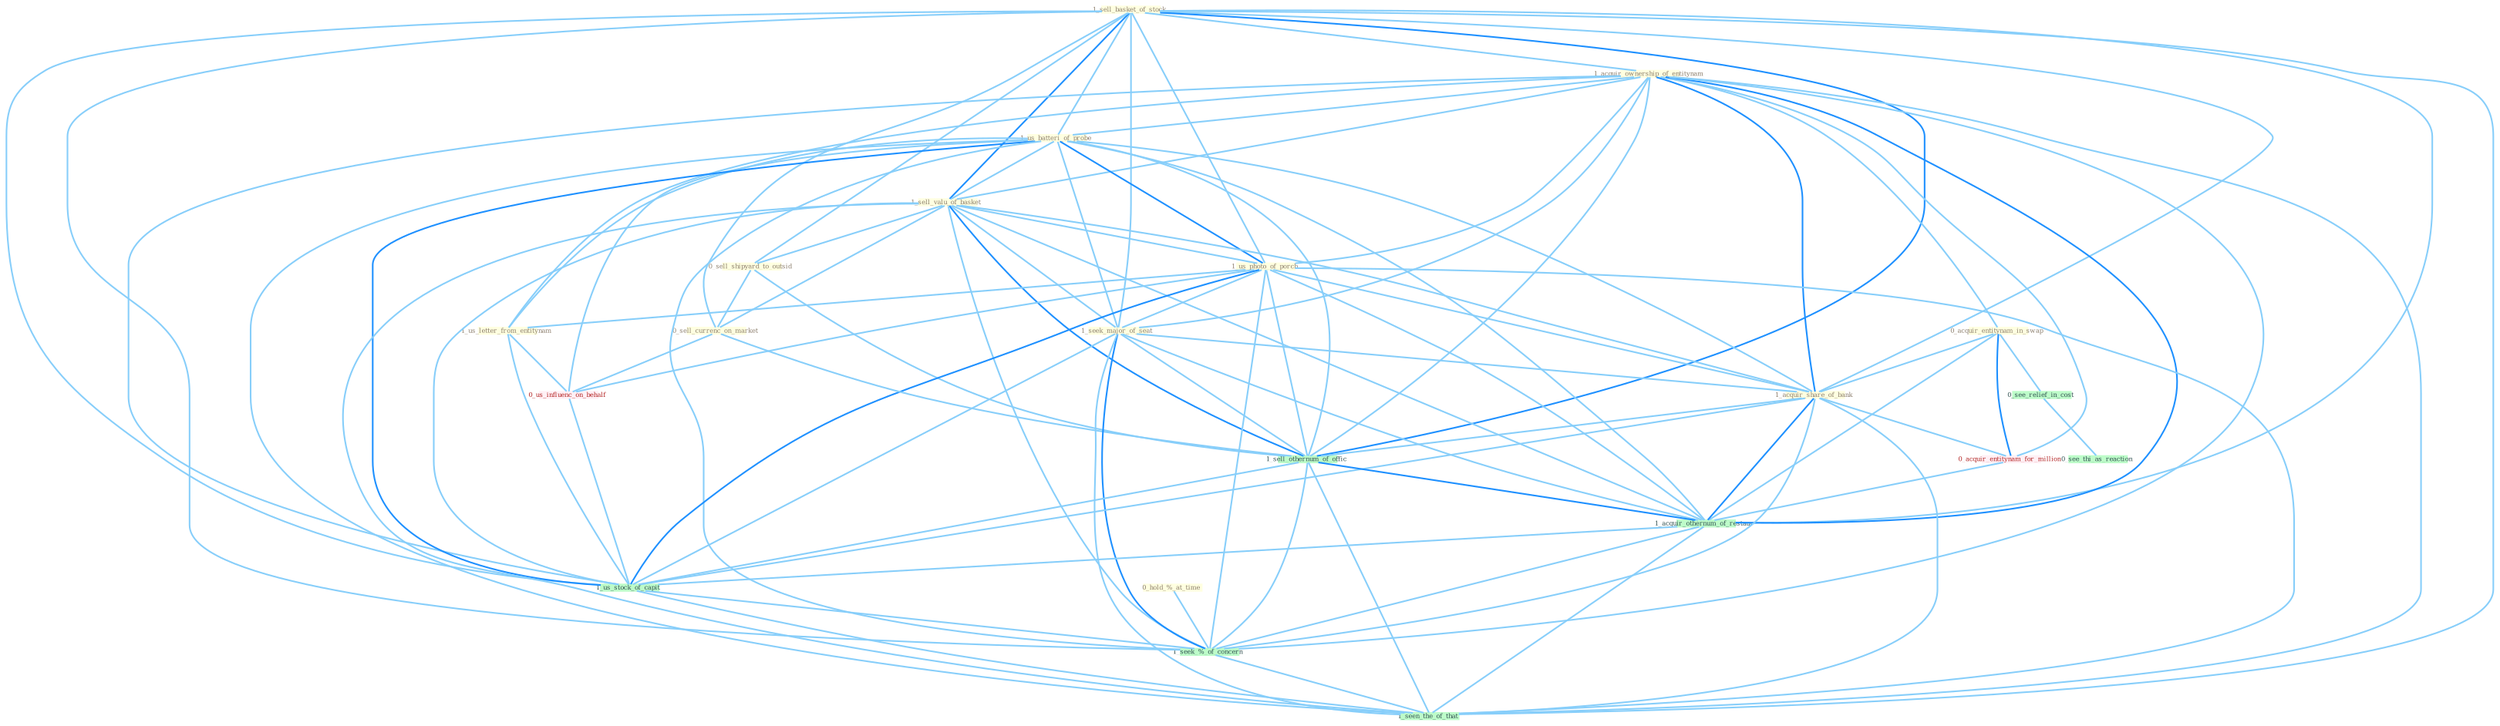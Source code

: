 Graph G{ 
    node
    [shape=polygon,style=filled,width=.5,height=.06,color="#BDFCC9",fixedsize=true,fontsize=4,
    fontcolor="#2f4f4f"];
    {node
    [color="#ffffe0", fontcolor="#8b7d6b"] "1_sell_basket_of_stock " "1_acquir_ownership_of_entitynam " "1_us_batteri_of_probe " "1_sell_valu_of_basket " "0_sell_shipyard_to_outsid " "1_us_photo_of_porch " "0_sell_currenc_on_market " "0_acquir_entitynam_in_swap " "0_hold_%_at_time " "1_seek_major_of_seat " "1_us_letter_from_entitynam " "1_acquir_share_of_bank "}
{node [color="#fff0f5", fontcolor="#b22222"] "0_acquir_entitynam_for_million " "0_us_influenc_on_behalf "}
edge [color="#B0E2FF"];

	"1_sell_basket_of_stock " -- "1_acquir_ownership_of_entitynam " [w="1", color="#87cefa" ];
	"1_sell_basket_of_stock " -- "1_us_batteri_of_probe " [w="1", color="#87cefa" ];
	"1_sell_basket_of_stock " -- "1_sell_valu_of_basket " [w="2", color="#1e90ff" , len=0.8];
	"1_sell_basket_of_stock " -- "0_sell_shipyard_to_outsid " [w="1", color="#87cefa" ];
	"1_sell_basket_of_stock " -- "1_us_photo_of_porch " [w="1", color="#87cefa" ];
	"1_sell_basket_of_stock " -- "0_sell_currenc_on_market " [w="1", color="#87cefa" ];
	"1_sell_basket_of_stock " -- "1_seek_major_of_seat " [w="1", color="#87cefa" ];
	"1_sell_basket_of_stock " -- "1_acquir_share_of_bank " [w="1", color="#87cefa" ];
	"1_sell_basket_of_stock " -- "1_sell_othernum_of_offic " [w="2", color="#1e90ff" , len=0.8];
	"1_sell_basket_of_stock " -- "1_acquir_othernum_of_restaur " [w="1", color="#87cefa" ];
	"1_sell_basket_of_stock " -- "1_us_stock_of_capit " [w="1", color="#87cefa" ];
	"1_sell_basket_of_stock " -- "1_seek_%_of_concern " [w="1", color="#87cefa" ];
	"1_sell_basket_of_stock " -- "1_seen_the_of_that " [w="1", color="#87cefa" ];
	"1_acquir_ownership_of_entitynam " -- "1_us_batteri_of_probe " [w="1", color="#87cefa" ];
	"1_acquir_ownership_of_entitynam " -- "1_sell_valu_of_basket " [w="1", color="#87cefa" ];
	"1_acquir_ownership_of_entitynam " -- "1_us_photo_of_porch " [w="1", color="#87cefa" ];
	"1_acquir_ownership_of_entitynam " -- "0_acquir_entitynam_in_swap " [w="1", color="#87cefa" ];
	"1_acquir_ownership_of_entitynam " -- "1_seek_major_of_seat " [w="1", color="#87cefa" ];
	"1_acquir_ownership_of_entitynam " -- "1_us_letter_from_entitynam " [w="1", color="#87cefa" ];
	"1_acquir_ownership_of_entitynam " -- "1_acquir_share_of_bank " [w="2", color="#1e90ff" , len=0.8];
	"1_acquir_ownership_of_entitynam " -- "0_acquir_entitynam_for_million " [w="1", color="#87cefa" ];
	"1_acquir_ownership_of_entitynam " -- "1_sell_othernum_of_offic " [w="1", color="#87cefa" ];
	"1_acquir_ownership_of_entitynam " -- "1_acquir_othernum_of_restaur " [w="2", color="#1e90ff" , len=0.8];
	"1_acquir_ownership_of_entitynam " -- "1_us_stock_of_capit " [w="1", color="#87cefa" ];
	"1_acquir_ownership_of_entitynam " -- "1_seek_%_of_concern " [w="1", color="#87cefa" ];
	"1_acquir_ownership_of_entitynam " -- "1_seen_the_of_that " [w="1", color="#87cefa" ];
	"1_us_batteri_of_probe " -- "1_sell_valu_of_basket " [w="1", color="#87cefa" ];
	"1_us_batteri_of_probe " -- "1_us_photo_of_porch " [w="2", color="#1e90ff" , len=0.8];
	"1_us_batteri_of_probe " -- "1_seek_major_of_seat " [w="1", color="#87cefa" ];
	"1_us_batteri_of_probe " -- "1_us_letter_from_entitynam " [w="1", color="#87cefa" ];
	"1_us_batteri_of_probe " -- "1_acquir_share_of_bank " [w="1", color="#87cefa" ];
	"1_us_batteri_of_probe " -- "1_sell_othernum_of_offic " [w="1", color="#87cefa" ];
	"1_us_batteri_of_probe " -- "0_us_influenc_on_behalf " [w="1", color="#87cefa" ];
	"1_us_batteri_of_probe " -- "1_acquir_othernum_of_restaur " [w="1", color="#87cefa" ];
	"1_us_batteri_of_probe " -- "1_us_stock_of_capit " [w="2", color="#1e90ff" , len=0.8];
	"1_us_batteri_of_probe " -- "1_seek_%_of_concern " [w="1", color="#87cefa" ];
	"1_us_batteri_of_probe " -- "1_seen_the_of_that " [w="1", color="#87cefa" ];
	"1_sell_valu_of_basket " -- "0_sell_shipyard_to_outsid " [w="1", color="#87cefa" ];
	"1_sell_valu_of_basket " -- "1_us_photo_of_porch " [w="1", color="#87cefa" ];
	"1_sell_valu_of_basket " -- "0_sell_currenc_on_market " [w="1", color="#87cefa" ];
	"1_sell_valu_of_basket " -- "1_seek_major_of_seat " [w="1", color="#87cefa" ];
	"1_sell_valu_of_basket " -- "1_acquir_share_of_bank " [w="1", color="#87cefa" ];
	"1_sell_valu_of_basket " -- "1_sell_othernum_of_offic " [w="2", color="#1e90ff" , len=0.8];
	"1_sell_valu_of_basket " -- "1_acquir_othernum_of_restaur " [w="1", color="#87cefa" ];
	"1_sell_valu_of_basket " -- "1_us_stock_of_capit " [w="1", color="#87cefa" ];
	"1_sell_valu_of_basket " -- "1_seek_%_of_concern " [w="1", color="#87cefa" ];
	"1_sell_valu_of_basket " -- "1_seen_the_of_that " [w="1", color="#87cefa" ];
	"0_sell_shipyard_to_outsid " -- "0_sell_currenc_on_market " [w="1", color="#87cefa" ];
	"0_sell_shipyard_to_outsid " -- "1_sell_othernum_of_offic " [w="1", color="#87cefa" ];
	"1_us_photo_of_porch " -- "1_seek_major_of_seat " [w="1", color="#87cefa" ];
	"1_us_photo_of_porch " -- "1_us_letter_from_entitynam " [w="1", color="#87cefa" ];
	"1_us_photo_of_porch " -- "1_acquir_share_of_bank " [w="1", color="#87cefa" ];
	"1_us_photo_of_porch " -- "1_sell_othernum_of_offic " [w="1", color="#87cefa" ];
	"1_us_photo_of_porch " -- "0_us_influenc_on_behalf " [w="1", color="#87cefa" ];
	"1_us_photo_of_porch " -- "1_acquir_othernum_of_restaur " [w="1", color="#87cefa" ];
	"1_us_photo_of_porch " -- "1_us_stock_of_capit " [w="2", color="#1e90ff" , len=0.8];
	"1_us_photo_of_porch " -- "1_seek_%_of_concern " [w="1", color="#87cefa" ];
	"1_us_photo_of_porch " -- "1_seen_the_of_that " [w="1", color="#87cefa" ];
	"0_sell_currenc_on_market " -- "1_sell_othernum_of_offic " [w="1", color="#87cefa" ];
	"0_sell_currenc_on_market " -- "0_us_influenc_on_behalf " [w="1", color="#87cefa" ];
	"0_acquir_entitynam_in_swap " -- "1_acquir_share_of_bank " [w="1", color="#87cefa" ];
	"0_acquir_entitynam_in_swap " -- "0_acquir_entitynam_for_million " [w="2", color="#1e90ff" , len=0.8];
	"0_acquir_entitynam_in_swap " -- "0_see_relief_in_cost " [w="1", color="#87cefa" ];
	"0_acquir_entitynam_in_swap " -- "1_acquir_othernum_of_restaur " [w="1", color="#87cefa" ];
	"0_hold_%_at_time " -- "1_seek_%_of_concern " [w="1", color="#87cefa" ];
	"1_seek_major_of_seat " -- "1_acquir_share_of_bank " [w="1", color="#87cefa" ];
	"1_seek_major_of_seat " -- "1_sell_othernum_of_offic " [w="1", color="#87cefa" ];
	"1_seek_major_of_seat " -- "1_acquir_othernum_of_restaur " [w="1", color="#87cefa" ];
	"1_seek_major_of_seat " -- "1_us_stock_of_capit " [w="1", color="#87cefa" ];
	"1_seek_major_of_seat " -- "1_seek_%_of_concern " [w="2", color="#1e90ff" , len=0.8];
	"1_seek_major_of_seat " -- "1_seen_the_of_that " [w="1", color="#87cefa" ];
	"1_us_letter_from_entitynam " -- "0_us_influenc_on_behalf " [w="1", color="#87cefa" ];
	"1_us_letter_from_entitynam " -- "1_us_stock_of_capit " [w="1", color="#87cefa" ];
	"1_acquir_share_of_bank " -- "0_acquir_entitynam_for_million " [w="1", color="#87cefa" ];
	"1_acquir_share_of_bank " -- "1_sell_othernum_of_offic " [w="1", color="#87cefa" ];
	"1_acquir_share_of_bank " -- "1_acquir_othernum_of_restaur " [w="2", color="#1e90ff" , len=0.8];
	"1_acquir_share_of_bank " -- "1_us_stock_of_capit " [w="1", color="#87cefa" ];
	"1_acquir_share_of_bank " -- "1_seek_%_of_concern " [w="1", color="#87cefa" ];
	"1_acquir_share_of_bank " -- "1_seen_the_of_that " [w="1", color="#87cefa" ];
	"0_acquir_entitynam_for_million " -- "1_acquir_othernum_of_restaur " [w="1", color="#87cefa" ];
	"1_sell_othernum_of_offic " -- "1_acquir_othernum_of_restaur " [w="2", color="#1e90ff" , len=0.8];
	"1_sell_othernum_of_offic " -- "1_us_stock_of_capit " [w="1", color="#87cefa" ];
	"1_sell_othernum_of_offic " -- "1_seek_%_of_concern " [w="1", color="#87cefa" ];
	"1_sell_othernum_of_offic " -- "1_seen_the_of_that " [w="1", color="#87cefa" ];
	"0_us_influenc_on_behalf " -- "1_us_stock_of_capit " [w="1", color="#87cefa" ];
	"0_see_relief_in_cost " -- "0_see_thi_as_reaction " [w="1", color="#87cefa" ];
	"1_acquir_othernum_of_restaur " -- "1_us_stock_of_capit " [w="1", color="#87cefa" ];
	"1_acquir_othernum_of_restaur " -- "1_seek_%_of_concern " [w="1", color="#87cefa" ];
	"1_acquir_othernum_of_restaur " -- "1_seen_the_of_that " [w="1", color="#87cefa" ];
	"1_us_stock_of_capit " -- "1_seek_%_of_concern " [w="1", color="#87cefa" ];
	"1_us_stock_of_capit " -- "1_seen_the_of_that " [w="1", color="#87cefa" ];
	"1_seek_%_of_concern " -- "1_seen_the_of_that " [w="1", color="#87cefa" ];
}